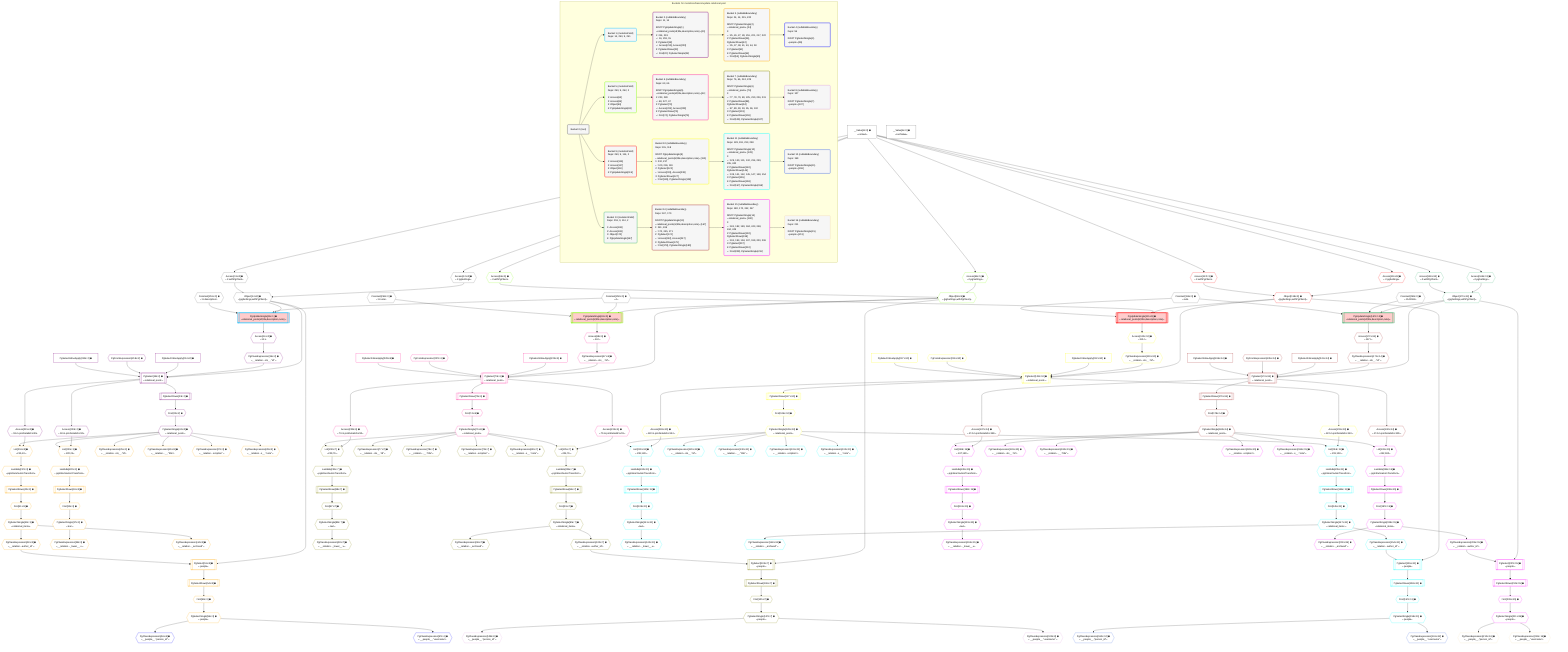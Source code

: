 %%{init: {'themeVariables': { 'fontSize': '12px'}}}%%
graph TD
    classDef path fill:#eee,stroke:#000,color:#000
    classDef plan fill:#fff,stroke-width:1px,color:#000
    classDef itemplan fill:#fff,stroke-width:2px,color:#000
    classDef unbatchedplan fill:#dff,stroke-width:1px,color:#000
    classDef sideeffectplan fill:#fcc,stroke-width:2px,color:#000
    classDef bucket fill:#f6f6f6,color:#000,stroke-width:2px,text-align:left


    %% plan dependencies
    Object14{{"Object[14∈0] ➊<br />ᐸ{pgSettings,withPgClient}ᐳ"}}:::plan
    Access12{{"Access[12∈0] ➊<br />ᐸ2.pgSettingsᐳ"}}:::plan
    Access13{{"Access[13∈0] ➊<br />ᐸ2.withPgClientᐳ"}}:::plan
    Access12 & Access13 --> Object14
    __Value2["__Value[2∈0] ➊<br />ᐸcontextᐳ"]:::plan
    __Value2 --> Access12
    __Value2 --> Access13
    __Value4["__Value[4∈0] ➊<br />ᐸrootValueᐳ"]:::plan
    Constant114{{"Constant[114∈0] ➊<br />ᐸnullᐳ"}}:::plan
    Constant250{{"Constant[250∈0] ➊<br />ᐸ4ᐳ"}}:::plan
    Constant251{{"Constant[251∈0] ➊<br />ᐸ'A description'ᐳ"}}:::plan
    Constant252{{"Constant[252∈0] ➊<br />ᐸ'A note'ᐳ"}}:::plan
    Constant253{{"Constant[253∈0] ➊<br />ᐸ3141592ᐳ"}}:::plan
    PgUpdateSingle11[["PgUpdateSingle[11∈1] ➊<br />ᐸrelational_posts(id;title,description,note)ᐳ"]]:::sideeffectplan
    Object14 & Constant250 & Constant251 --> PgUpdateSingle11
    PgSelect18[["PgSelect[18∈2] ➊<br />ᐸrelational_postsᐳ"]]:::plan
    PgClassExpression15{{"PgClassExpression[15∈2] ➊<br />ᐸ__relation...sts__.”id”ᐳ"}}:::plan
    PgSelectInlineApply214["PgSelectInlineApply[214∈2] ➊"]:::plan
    PgFromExpression218{{"PgFromExpression[218∈2] ➊"}}:::plan
    PgSelectInlineApply219["PgSelectInlineApply[219∈2] ➊"]:::plan
    Object14 & PgClassExpression15 & PgSelectInlineApply214 & PgFromExpression218 & PgSelectInlineApply219 --> PgSelect18
    Access16{{"Access[16∈2] ➊<br />ᐸ11.tᐳ"}}:::plan
    Access16 --> PgClassExpression15
    PgUpdateSingle11 --> Access16
    First22{{"First[22∈2] ➊"}}:::plan
    PgSelectRows23[["PgSelectRows[23∈2] ➊"]]:::plan
    PgSelectRows23 --> First22
    PgSelect18 --> PgSelectRows23
    PgSelectSingle24{{"PgSelectSingle[24∈2] ➊<br />ᐸrelational_postsᐳ"}}:::plan
    First22 --> PgSelectSingle24
    Access215{{"Access[215∈2] ➊<br />ᐸ18.m.joinDetailsFor39ᐳ"}}:::plan
    PgSelect18 --> Access215
    Access220{{"Access[220∈2] ➊<br />ᐸ18.m.joinDetailsFor30ᐳ"}}:::plan
    PgSelect18 --> Access220
    PgSelect51[["PgSelect[51∈3] ➊<br />ᐸpeopleᐳ"]]:::plan
    PgClassExpression50{{"PgClassExpression[50∈3] ➊<br />ᐸ__relation...author_id”ᐳ"}}:::plan
    Object14 & PgClassExpression50 --> PgSelect51
    List216{{"List[216∈3] ➊<br />ᐸ215,24ᐳ"}}:::plan
    Access215 & PgSelectSingle24 --> List216
    List221{{"List[221∈3] ➊<br />ᐸ220,24ᐳ"}}:::plan
    Access220 & PgSelectSingle24 --> List221
    PgClassExpression25{{"PgClassExpression[25∈3] ➊<br />ᐸ__relation...sts__.”id”ᐳ"}}:::plan
    PgSelectSingle24 --> PgClassExpression25
    PgClassExpression26{{"PgClassExpression[26∈3] ➊<br />ᐸ__relation...__.”title”ᐳ"}}:::plan
    PgSelectSingle24 --> PgClassExpression26
    PgClassExpression27{{"PgClassExpression[27∈3] ➊<br />ᐸ__relation...scription”ᐳ"}}:::plan
    PgSelectSingle24 --> PgClassExpression27
    PgClassExpression28{{"PgClassExpression[28∈3] ➊<br />ᐸ__relation...s__.”note”ᐳ"}}:::plan
    PgSelectSingle24 --> PgClassExpression28
    First35{{"First[35∈3] ➊"}}:::plan
    PgSelectRows36[["PgSelectRows[36∈3] ➊"]]:::plan
    PgSelectRows36 --> First35
    Lambda222{{"Lambda[222∈3] ➊<br />ᐸpgInlineViaJoinTransformᐳ"}}:::plan
    Lambda222 --> PgSelectRows36
    PgSelectSingle37{{"PgSelectSingle[37∈3] ➊<br />ᐸtextᐳ"}}:::plan
    First35 --> PgSelectSingle37
    PgClassExpression38{{"PgClassExpression[38∈3] ➊<br />ᐸ__relation..._lower__.vᐳ"}}:::plan
    PgSelectSingle37 --> PgClassExpression38
    First41{{"First[41∈3] ➊"}}:::plan
    PgSelectRows42[["PgSelectRows[42∈3] ➊"]]:::plan
    PgSelectRows42 --> First41
    Lambda217{{"Lambda[217∈3] ➊<br />ᐸpgInlineViaJoinTransformᐳ"}}:::plan
    Lambda217 --> PgSelectRows42
    PgSelectSingle43{{"PgSelectSingle[43∈3] ➊<br />ᐸrelational_itemsᐳ"}}:::plan
    First41 --> PgSelectSingle43
    PgClassExpression44{{"PgClassExpression[44∈3] ➊<br />ᐸ__relation..._archived”ᐳ"}}:::plan
    PgSelectSingle43 --> PgClassExpression44
    PgSelectSingle43 --> PgClassExpression50
    First53{{"First[53∈3] ➊"}}:::plan
    PgSelectRows54[["PgSelectRows[54∈3] ➊"]]:::plan
    PgSelectRows54 --> First53
    PgSelect51 --> PgSelectRows54
    PgSelectSingle55{{"PgSelectSingle[55∈3] ➊<br />ᐸpeopleᐳ"}}:::plan
    First53 --> PgSelectSingle55
    List216 --> Lambda217
    List221 --> Lambda222
    PgClassExpression56{{"PgClassExpression[56∈4] ➊<br />ᐸ__people__.”person_id”ᐳ"}}:::plan
    PgSelectSingle55 --> PgClassExpression56
    PgClassExpression57{{"PgClassExpression[57∈4] ➊<br />ᐸ__people__.”username”ᐳ"}}:::plan
    PgSelectSingle55 --> PgClassExpression57
    PgUpdateSingle63[["PgUpdateSingle[63∈5] ➊<br />ᐸrelational_posts(id;title,description,note)ᐳ"]]:::sideeffectplan
    Object66{{"Object[66∈5] ➊<br />ᐸ{pgSettings,withPgClient}ᐳ"}}:::plan
    Object66 & Constant250 & Constant252 --> PgUpdateSingle63
    Access64{{"Access[64∈5] ➊<br />ᐸ2.pgSettingsᐳ"}}:::plan
    Access65{{"Access[65∈5] ➊<br />ᐸ2.withPgClientᐳ"}}:::plan
    Access64 & Access65 --> Object66
    __Value2 --> Access64
    __Value2 --> Access65
    PgSelect70[["PgSelect[70∈6] ➊<br />ᐸrelational_postsᐳ"]]:::plan
    PgClassExpression67{{"PgClassExpression[67∈6] ➊<br />ᐸ__relation...sts__.”id”ᐳ"}}:::plan
    PgSelectInlineApply223["PgSelectInlineApply[223∈6] ➊"]:::plan
    PgFromExpression227{{"PgFromExpression[227∈6] ➊"}}:::plan
    PgSelectInlineApply228["PgSelectInlineApply[228∈6] ➊"]:::plan
    Object66 & PgClassExpression67 & PgSelectInlineApply223 & PgFromExpression227 & PgSelectInlineApply228 --> PgSelect70
    Access68{{"Access[68∈6] ➊<br />ᐸ63.tᐳ"}}:::plan
    Access68 --> PgClassExpression67
    PgUpdateSingle63 --> Access68
    First74{{"First[74∈6] ➊"}}:::plan
    PgSelectRows75[["PgSelectRows[75∈6] ➊"]]:::plan
    PgSelectRows75 --> First74
    PgSelect70 --> PgSelectRows75
    PgSelectSingle76{{"PgSelectSingle[76∈6] ➊<br />ᐸrelational_postsᐳ"}}:::plan
    First74 --> PgSelectSingle76
    Access224{{"Access[224∈6] ➊<br />ᐸ70.m.joinDetailsFor91ᐳ"}}:::plan
    PgSelect70 --> Access224
    Access229{{"Access[229∈6] ➊<br />ᐸ70.m.joinDetailsFor82ᐳ"}}:::plan
    PgSelect70 --> Access229
    PgSelect103[["PgSelect[103∈7] ➊<br />ᐸpeopleᐳ"]]:::plan
    PgClassExpression102{{"PgClassExpression[102∈7] ➊<br />ᐸ__relation...author_id”ᐳ"}}:::plan
    Object66 & PgClassExpression102 --> PgSelect103
    List225{{"List[225∈7] ➊<br />ᐸ224,76ᐳ"}}:::plan
    Access224 & PgSelectSingle76 --> List225
    List230{{"List[230∈7] ➊<br />ᐸ229,76ᐳ"}}:::plan
    Access229 & PgSelectSingle76 --> List230
    PgClassExpression77{{"PgClassExpression[77∈7] ➊<br />ᐸ__relation...sts__.”id”ᐳ"}}:::plan
    PgSelectSingle76 --> PgClassExpression77
    PgClassExpression78{{"PgClassExpression[78∈7] ➊<br />ᐸ__relation...__.”title”ᐳ"}}:::plan
    PgSelectSingle76 --> PgClassExpression78
    PgClassExpression79{{"PgClassExpression[79∈7] ➊<br />ᐸ__relation...scription”ᐳ"}}:::plan
    PgSelectSingle76 --> PgClassExpression79
    PgClassExpression80{{"PgClassExpression[80∈7] ➊<br />ᐸ__relation...s__.”note”ᐳ"}}:::plan
    PgSelectSingle76 --> PgClassExpression80
    First87{{"First[87∈7] ➊"}}:::plan
    PgSelectRows88[["PgSelectRows[88∈7] ➊"]]:::plan
    PgSelectRows88 --> First87
    Lambda231{{"Lambda[231∈7] ➊<br />ᐸpgInlineViaJoinTransformᐳ"}}:::plan
    Lambda231 --> PgSelectRows88
    PgSelectSingle89{{"PgSelectSingle[89∈7] ➊<br />ᐸtextᐳ"}}:::plan
    First87 --> PgSelectSingle89
    PgClassExpression90{{"PgClassExpression[90∈7] ➊<br />ᐸ__relation..._lower__.vᐳ"}}:::plan
    PgSelectSingle89 --> PgClassExpression90
    First93{{"First[93∈7] ➊"}}:::plan
    PgSelectRows94[["PgSelectRows[94∈7] ➊"]]:::plan
    PgSelectRows94 --> First93
    Lambda226{{"Lambda[226∈7] ➊<br />ᐸpgInlineViaJoinTransformᐳ"}}:::plan
    Lambda226 --> PgSelectRows94
    PgSelectSingle95{{"PgSelectSingle[95∈7] ➊<br />ᐸrelational_itemsᐳ"}}:::plan
    First93 --> PgSelectSingle95
    PgClassExpression96{{"PgClassExpression[96∈7] ➊<br />ᐸ__relation..._archived”ᐳ"}}:::plan
    PgSelectSingle95 --> PgClassExpression96
    PgSelectSingle95 --> PgClassExpression102
    First105{{"First[105∈7] ➊"}}:::plan
    PgSelectRows106[["PgSelectRows[106∈7] ➊"]]:::plan
    PgSelectRows106 --> First105
    PgSelect103 --> PgSelectRows106
    PgSelectSingle107{{"PgSelectSingle[107∈7] ➊<br />ᐸpeopleᐳ"}}:::plan
    First105 --> PgSelectSingle107
    List225 --> Lambda226
    List230 --> Lambda231
    PgClassExpression108{{"PgClassExpression[108∈8] ➊<br />ᐸ__people__.”person_id”ᐳ"}}:::plan
    PgSelectSingle107 --> PgClassExpression108
    PgClassExpression109{{"PgClassExpression[109∈8] ➊<br />ᐸ__people__.”username”ᐳ"}}:::plan
    PgSelectSingle107 --> PgClassExpression109
    PgUpdateSingle115[["PgUpdateSingle[115∈9] ➊<br />ᐸrelational_posts(id;title,description,note)ᐳ"]]:::sideeffectplan
    Object118{{"Object[118∈9] ➊<br />ᐸ{pgSettings,withPgClient}ᐳ"}}:::plan
    Object118 & Constant250 & Constant114 --> PgUpdateSingle115
    Access116{{"Access[116∈9] ➊<br />ᐸ2.pgSettingsᐳ"}}:::plan
    Access117{{"Access[117∈9] ➊<br />ᐸ2.withPgClientᐳ"}}:::plan
    Access116 & Access117 --> Object118
    __Value2 --> Access116
    __Value2 --> Access117
    PgSelect122[["PgSelect[122∈10] ➊<br />ᐸrelational_postsᐳ"]]:::plan
    PgClassExpression119{{"PgClassExpression[119∈10] ➊<br />ᐸ__relation...sts__.”id”ᐳ"}}:::plan
    PgSelectInlineApply232["PgSelectInlineApply[232∈10] ➊"]:::plan
    PgFromExpression236{{"PgFromExpression[236∈10] ➊"}}:::plan
    PgSelectInlineApply237["PgSelectInlineApply[237∈10] ➊"]:::plan
    Object118 & PgClassExpression119 & PgSelectInlineApply232 & PgFromExpression236 & PgSelectInlineApply237 --> PgSelect122
    Access120{{"Access[120∈10] ➊<br />ᐸ115.tᐳ"}}:::plan
    Access120 --> PgClassExpression119
    PgUpdateSingle115 --> Access120
    First126{{"First[126∈10] ➊"}}:::plan
    PgSelectRows127[["PgSelectRows[127∈10] ➊"]]:::plan
    PgSelectRows127 --> First126
    PgSelect122 --> PgSelectRows127
    PgSelectSingle128{{"PgSelectSingle[128∈10] ➊<br />ᐸrelational_postsᐳ"}}:::plan
    First126 --> PgSelectSingle128
    Access233{{"Access[233∈10] ➊<br />ᐸ122.m.joinDetailsFor143ᐳ"}}:::plan
    PgSelect122 --> Access233
    Access238{{"Access[238∈10] ➊<br />ᐸ122.m.joinDetailsFor134ᐳ"}}:::plan
    PgSelect122 --> Access238
    PgSelect155[["PgSelect[155∈11] ➊<br />ᐸpeopleᐳ"]]:::plan
    PgClassExpression154{{"PgClassExpression[154∈11] ➊<br />ᐸ__relation...author_id”ᐳ"}}:::plan
    Object118 & PgClassExpression154 --> PgSelect155
    List234{{"List[234∈11] ➊<br />ᐸ233,128ᐳ"}}:::plan
    Access233 & PgSelectSingle128 --> List234
    List239{{"List[239∈11] ➊<br />ᐸ238,128ᐳ"}}:::plan
    Access238 & PgSelectSingle128 --> List239
    PgClassExpression129{{"PgClassExpression[129∈11] ➊<br />ᐸ__relation...sts__.”id”ᐳ"}}:::plan
    PgSelectSingle128 --> PgClassExpression129
    PgClassExpression130{{"PgClassExpression[130∈11] ➊<br />ᐸ__relation...__.”title”ᐳ"}}:::plan
    PgSelectSingle128 --> PgClassExpression130
    PgClassExpression131{{"PgClassExpression[131∈11] ➊<br />ᐸ__relation...scription”ᐳ"}}:::plan
    PgSelectSingle128 --> PgClassExpression131
    PgClassExpression132{{"PgClassExpression[132∈11] ➊<br />ᐸ__relation...s__.”note”ᐳ"}}:::plan
    PgSelectSingle128 --> PgClassExpression132
    First139{{"First[139∈11] ➊"}}:::plan
    PgSelectRows140[["PgSelectRows[140∈11] ➊"]]:::plan
    PgSelectRows140 --> First139
    Lambda240{{"Lambda[240∈11] ➊<br />ᐸpgInlineViaJoinTransformᐳ"}}:::plan
    Lambda240 --> PgSelectRows140
    PgSelectSingle141{{"PgSelectSingle[141∈11] ➊<br />ᐸtextᐳ"}}:::plan
    First139 --> PgSelectSingle141
    PgClassExpression142{{"PgClassExpression[142∈11] ➊<br />ᐸ__relation..._lower__.vᐳ"}}:::plan
    PgSelectSingle141 --> PgClassExpression142
    First145{{"First[145∈11] ➊"}}:::plan
    PgSelectRows146[["PgSelectRows[146∈11] ➊"]]:::plan
    PgSelectRows146 --> First145
    Lambda235{{"Lambda[235∈11] ➊<br />ᐸpgInlineViaJoinTransformᐳ"}}:::plan
    Lambda235 --> PgSelectRows146
    PgSelectSingle147{{"PgSelectSingle[147∈11] ➊<br />ᐸrelational_itemsᐳ"}}:::plan
    First145 --> PgSelectSingle147
    PgClassExpression148{{"PgClassExpression[148∈11] ➊<br />ᐸ__relation..._archived”ᐳ"}}:::plan
    PgSelectSingle147 --> PgClassExpression148
    PgSelectSingle147 --> PgClassExpression154
    First157{{"First[157∈11] ➊"}}:::plan
    PgSelectRows158[["PgSelectRows[158∈11] ➊"]]:::plan
    PgSelectRows158 --> First157
    PgSelect155 --> PgSelectRows158
    PgSelectSingle159{{"PgSelectSingle[159∈11] ➊<br />ᐸpeopleᐳ"}}:::plan
    First157 --> PgSelectSingle159
    List234 --> Lambda235
    List239 --> Lambda240
    PgClassExpression160{{"PgClassExpression[160∈12] ➊<br />ᐸ__people__.”person_id”ᐳ"}}:::plan
    PgSelectSingle159 --> PgClassExpression160
    PgClassExpression161{{"PgClassExpression[161∈12] ➊<br />ᐸ__people__.”username”ᐳ"}}:::plan
    PgSelectSingle159 --> PgClassExpression161
    PgUpdateSingle167[["PgUpdateSingle[167∈13] ➊<br />ᐸrelational_posts(id;title,description,note)ᐳ"]]:::sideeffectplan
    Object170{{"Object[170∈13] ➊<br />ᐸ{pgSettings,withPgClient}ᐳ"}}:::plan
    Object170 & Constant253 & Constant114 --> PgUpdateSingle167
    Access168{{"Access[168∈13] ➊<br />ᐸ2.pgSettingsᐳ"}}:::plan
    Access169{{"Access[169∈13] ➊<br />ᐸ2.withPgClientᐳ"}}:::plan
    Access168 & Access169 --> Object170
    __Value2 --> Access168
    __Value2 --> Access169
    PgSelect174[["PgSelect[174∈14] ➊<br />ᐸrelational_postsᐳ"]]:::plan
    PgClassExpression171{{"PgClassExpression[171∈14] ➊<br />ᐸ__relation...sts__.”id”ᐳ"}}:::plan
    PgSelectInlineApply241["PgSelectInlineApply[241∈14] ➊"]:::plan
    PgFromExpression245{{"PgFromExpression[245∈14] ➊"}}:::plan
    PgSelectInlineApply246["PgSelectInlineApply[246∈14] ➊"]:::plan
    Object170 & PgClassExpression171 & PgSelectInlineApply241 & PgFromExpression245 & PgSelectInlineApply246 --> PgSelect174
    Access172{{"Access[172∈14] ➊<br />ᐸ167.tᐳ"}}:::plan
    Access172 --> PgClassExpression171
    PgUpdateSingle167 --> Access172
    First178{{"First[178∈14] ➊"}}:::plan
    PgSelectRows179[["PgSelectRows[179∈14] ➊"]]:::plan
    PgSelectRows179 --> First178
    PgSelect174 --> PgSelectRows179
    PgSelectSingle180{{"PgSelectSingle[180∈14] ➊<br />ᐸrelational_postsᐳ"}}:::plan
    First178 --> PgSelectSingle180
    Access242{{"Access[242∈14] ➊<br />ᐸ174.m.joinDetailsFor195ᐳ"}}:::plan
    PgSelect174 --> Access242
    Access247{{"Access[247∈14] ➊<br />ᐸ174.m.joinDetailsFor186ᐳ"}}:::plan
    PgSelect174 --> Access247
    PgSelect207[["PgSelect[207∈15] ➊<br />ᐸpeopleᐳ"]]:::plan
    PgClassExpression206{{"PgClassExpression[206∈15] ➊<br />ᐸ__relation...author_id”ᐳ"}}:::plan
    Object170 & PgClassExpression206 --> PgSelect207
    List243{{"List[243∈15] ➊<br />ᐸ242,180ᐳ"}}:::plan
    Access242 & PgSelectSingle180 --> List243
    List248{{"List[248∈15] ➊<br />ᐸ247,180ᐳ"}}:::plan
    Access247 & PgSelectSingle180 --> List248
    PgClassExpression181{{"PgClassExpression[181∈15] ➊<br />ᐸ__relation...sts__.”id”ᐳ"}}:::plan
    PgSelectSingle180 --> PgClassExpression181
    PgClassExpression182{{"PgClassExpression[182∈15] ➊<br />ᐸ__relation...__.”title”ᐳ"}}:::plan
    PgSelectSingle180 --> PgClassExpression182
    PgClassExpression183{{"PgClassExpression[183∈15] ➊<br />ᐸ__relation...scription”ᐳ"}}:::plan
    PgSelectSingle180 --> PgClassExpression183
    PgClassExpression184{{"PgClassExpression[184∈15] ➊<br />ᐸ__relation...s__.”note”ᐳ"}}:::plan
    PgSelectSingle180 --> PgClassExpression184
    First191{{"First[191∈15] ➊"}}:::plan
    PgSelectRows192[["PgSelectRows[192∈15] ➊"]]:::plan
    PgSelectRows192 --> First191
    Lambda249{{"Lambda[249∈15] ➊<br />ᐸpgInlineViaJoinTransformᐳ"}}:::plan
    Lambda249 --> PgSelectRows192
    PgSelectSingle193{{"PgSelectSingle[193∈15] ➊<br />ᐸtextᐳ"}}:::plan
    First191 --> PgSelectSingle193
    PgClassExpression194{{"PgClassExpression[194∈15] ➊<br />ᐸ__relation..._lower__.vᐳ"}}:::plan
    PgSelectSingle193 --> PgClassExpression194
    First197{{"First[197∈15] ➊"}}:::plan
    PgSelectRows198[["PgSelectRows[198∈15] ➊"]]:::plan
    PgSelectRows198 --> First197
    Lambda244{{"Lambda[244∈15] ➊<br />ᐸpgInlineViaJoinTransformᐳ"}}:::plan
    Lambda244 --> PgSelectRows198
    PgSelectSingle199{{"PgSelectSingle[199∈15] ➊<br />ᐸrelational_itemsᐳ"}}:::plan
    First197 --> PgSelectSingle199
    PgClassExpression200{{"PgClassExpression[200∈15] ➊<br />ᐸ__relation..._archived”ᐳ"}}:::plan
    PgSelectSingle199 --> PgClassExpression200
    PgSelectSingle199 --> PgClassExpression206
    First209{{"First[209∈15] ➊"}}:::plan
    PgSelectRows210[["PgSelectRows[210∈15] ➊"]]:::plan
    PgSelectRows210 --> First209
    PgSelect207 --> PgSelectRows210
    PgSelectSingle211{{"PgSelectSingle[211∈15] ➊<br />ᐸpeopleᐳ"}}:::plan
    First209 --> PgSelectSingle211
    List243 --> Lambda244
    List248 --> Lambda249
    PgClassExpression212{{"PgClassExpression[212∈16] ➊<br />ᐸ__people__.”person_id”ᐳ"}}:::plan
    PgSelectSingle211 --> PgClassExpression212
    PgClassExpression213{{"PgClassExpression[213∈16] ➊<br />ᐸ__people__.”username”ᐳ"}}:::plan
    PgSelectSingle211 --> PgClassExpression213

    %% define steps

    subgraph "Buckets for mutations/basics/update-relational-post"
    Bucket0("Bucket 0 (root)"):::bucket
    classDef bucket0 stroke:#696969
    class Bucket0,__Value2,__Value4,Access12,Access13,Object14,Constant114,Constant250,Constant251,Constant252,Constant253 bucket0
    Bucket1("Bucket 1 (mutationField)<br />Deps: 14, 250, 9, 251"):::bucket
    classDef bucket1 stroke:#00bfff
    class Bucket1,PgUpdateSingle11 bucket1
    Bucket2("Bucket 2 (nullableBoundary)<br />Deps: 11, 14<br /><br />ROOT PgUpdateSingle{1}ᐸrelational_posts(id;title,description,note)ᐳ[11]<br />1: 214, 219<br />ᐳ: 16, 218, 15<br />2: PgSelect[18]<br />ᐳ: Access[215], Access[220]<br />3: PgSelectRows[23]<br />ᐳ: First[22], PgSelectSingle[24]"):::bucket
    classDef bucket2 stroke:#7f007f
    class Bucket2,PgClassExpression15,Access16,PgSelect18,First22,PgSelectRows23,PgSelectSingle24,PgSelectInlineApply214,Access215,PgFromExpression218,PgSelectInlineApply219,Access220 bucket2
    Bucket3("Bucket 3 (nullableBoundary)<br />Deps: 24, 14, 215, 220<br /><br />ROOT PgSelectSingle{2}ᐸrelational_postsᐳ[24]<br />1: <br />ᐳ: 25, 26, 27, 28, 216, 221, 217, 222<br />2: PgSelectRows[36], PgSelectRows[42]<br />ᐳ: 35, 37, 38, 41, 43, 44, 50<br />3: PgSelect[51]<br />4: PgSelectRows[54]<br />ᐳ: First[53], PgSelectSingle[55]"):::bucket
    classDef bucket3 stroke:#ffa500
    class Bucket3,PgClassExpression25,PgClassExpression26,PgClassExpression27,PgClassExpression28,First35,PgSelectRows36,PgSelectSingle37,PgClassExpression38,First41,PgSelectRows42,PgSelectSingle43,PgClassExpression44,PgClassExpression50,PgSelect51,First53,PgSelectRows54,PgSelectSingle55,List216,Lambda217,List221,Lambda222 bucket3
    Bucket4("Bucket 4 (nullableBoundary)<br />Deps: 55<br /><br />ROOT PgSelectSingle{3}ᐸpeopleᐳ[55]"):::bucket
    classDef bucket4 stroke:#0000ff
    class Bucket4,PgClassExpression56,PgClassExpression57 bucket4
    Bucket5("Bucket 5 (mutationField)<br />Deps: 250, 9, 252, 2<br /><br />1: Access[64]<br />2: Access[65]<br />3: Object[66]<br />4: PgUpdateSingle[63]"):::bucket
    classDef bucket5 stroke:#7fff00
    class Bucket5,PgUpdateSingle63,Access64,Access65,Object66 bucket5
    Bucket6("Bucket 6 (nullableBoundary)<br />Deps: 63, 66<br /><br />ROOT PgUpdateSingle{5}ᐸrelational_posts(id;title,description,note)ᐳ[63]<br />1: 223, 228<br />ᐳ: 68, 227, 67<br />2: PgSelect[70]<br />ᐳ: Access[224], Access[229]<br />3: PgSelectRows[75]<br />ᐳ: First[74], PgSelectSingle[76]"):::bucket
    classDef bucket6 stroke:#ff1493
    class Bucket6,PgClassExpression67,Access68,PgSelect70,First74,PgSelectRows75,PgSelectSingle76,PgSelectInlineApply223,Access224,PgFromExpression227,PgSelectInlineApply228,Access229 bucket6
    Bucket7("Bucket 7 (nullableBoundary)<br />Deps: 76, 66, 224, 229<br /><br />ROOT PgSelectSingle{6}ᐸrelational_postsᐳ[76]<br />1: <br />ᐳ: 77, 78, 79, 80, 225, 230, 226, 231<br />2: PgSelectRows[88], PgSelectRows[94]<br />ᐳ: 87, 89, 90, 93, 95, 96, 102<br />3: PgSelect[103]<br />4: PgSelectRows[106]<br />ᐳ: First[105], PgSelectSingle[107]"):::bucket
    classDef bucket7 stroke:#808000
    class Bucket7,PgClassExpression77,PgClassExpression78,PgClassExpression79,PgClassExpression80,First87,PgSelectRows88,PgSelectSingle89,PgClassExpression90,First93,PgSelectRows94,PgSelectSingle95,PgClassExpression96,PgClassExpression102,PgSelect103,First105,PgSelectRows106,PgSelectSingle107,List225,Lambda226,List230,Lambda231 bucket7
    Bucket8("Bucket 8 (nullableBoundary)<br />Deps: 107<br /><br />ROOT PgSelectSingle{7}ᐸpeopleᐳ[107]"):::bucket
    classDef bucket8 stroke:#dda0dd
    class Bucket8,PgClassExpression108,PgClassExpression109 bucket8
    Bucket9("Bucket 9 (mutationField)<br />Deps: 250, 9, 114, 2<br /><br />1: Access[116]<br />2: Access[117]<br />3: Object[118]<br />4: PgUpdateSingle[115]"):::bucket
    classDef bucket9 stroke:#ff0000
    class Bucket9,PgUpdateSingle115,Access116,Access117,Object118 bucket9
    Bucket10("Bucket 10 (nullableBoundary)<br />Deps: 115, 118<br /><br />ROOT PgUpdateSingle{9}ᐸrelational_posts(id;title,description,note)ᐳ[115]<br />1: 232, 237<br />ᐳ: 120, 236, 119<br />2: PgSelect[122]<br />ᐳ: Access[233], Access[238]<br />3: PgSelectRows[127]<br />ᐳ: First[126], PgSelectSingle[128]"):::bucket
    classDef bucket10 stroke:#ffff00
    class Bucket10,PgClassExpression119,Access120,PgSelect122,First126,PgSelectRows127,PgSelectSingle128,PgSelectInlineApply232,Access233,PgFromExpression236,PgSelectInlineApply237,Access238 bucket10
    Bucket11("Bucket 11 (nullableBoundary)<br />Deps: 128, 118, 233, 238<br /><br />ROOT PgSelectSingle{10}ᐸrelational_postsᐳ[128]<br />1: <br />ᐳ: 129, 130, 131, 132, 234, 239, 235, 240<br />2: PgSelectRows[140], PgSelectRows[146]<br />ᐳ: 139, 141, 142, 145, 147, 148, 154<br />3: PgSelect[155]<br />4: PgSelectRows[158]<br />ᐳ: First[157], PgSelectSingle[159]"):::bucket
    classDef bucket11 stroke:#00ffff
    class Bucket11,PgClassExpression129,PgClassExpression130,PgClassExpression131,PgClassExpression132,First139,PgSelectRows140,PgSelectSingle141,PgClassExpression142,First145,PgSelectRows146,PgSelectSingle147,PgClassExpression148,PgClassExpression154,PgSelect155,First157,PgSelectRows158,PgSelectSingle159,List234,Lambda235,List239,Lambda240 bucket11
    Bucket12("Bucket 12 (nullableBoundary)<br />Deps: 159<br /><br />ROOT PgSelectSingle{11}ᐸpeopleᐳ[159]"):::bucket
    classDef bucket12 stroke:#4169e1
    class Bucket12,PgClassExpression160,PgClassExpression161 bucket12
    Bucket13("Bucket 13 (mutationField)<br />Deps: 253, 9, 114, 2<br /><br />1: Access[168]<br />2: Access[169]<br />3: Object[170]<br />4: PgUpdateSingle[167]"):::bucket
    classDef bucket13 stroke:#3cb371
    class Bucket13,PgUpdateSingle167,Access168,Access169,Object170 bucket13
    Bucket14("Bucket 14 (nullableBoundary)<br />Deps: 167, 170<br /><br />ROOT PgUpdateSingle{13}ᐸrelational_posts(id;title,description,note)ᐳ[167]<br />1: 241, 246<br />ᐳ: 172, 245, 171<br />2: PgSelect[174]<br />ᐳ: Access[242], Access[247]<br />3: PgSelectRows[179]<br />ᐳ: First[178], PgSelectSingle[180]"):::bucket
    classDef bucket14 stroke:#a52a2a
    class Bucket14,PgClassExpression171,Access172,PgSelect174,First178,PgSelectRows179,PgSelectSingle180,PgSelectInlineApply241,Access242,PgFromExpression245,PgSelectInlineApply246,Access247 bucket14
    Bucket15("Bucket 15 (nullableBoundary)<br />Deps: 180, 170, 242, 247<br /><br />ROOT PgSelectSingle{14}ᐸrelational_postsᐳ[180]<br />1: <br />ᐳ: 181, 182, 183, 184, 243, 248, 244, 249<br />2: PgSelectRows[192], PgSelectRows[198]<br />ᐳ: 191, 193, 194, 197, 199, 200, 206<br />3: PgSelect[207]<br />4: PgSelectRows[210]<br />ᐳ: First[209], PgSelectSingle[211]"):::bucket
    classDef bucket15 stroke:#ff00ff
    class Bucket15,PgClassExpression181,PgClassExpression182,PgClassExpression183,PgClassExpression184,First191,PgSelectRows192,PgSelectSingle193,PgClassExpression194,First197,PgSelectRows198,PgSelectSingle199,PgClassExpression200,PgClassExpression206,PgSelect207,First209,PgSelectRows210,PgSelectSingle211,List243,Lambda244,List248,Lambda249 bucket15
    Bucket16("Bucket 16 (nullableBoundary)<br />Deps: 211<br /><br />ROOT PgSelectSingle{15}ᐸpeopleᐳ[211]"):::bucket
    classDef bucket16 stroke:#f5deb3
    class Bucket16,PgClassExpression212,PgClassExpression213 bucket16
    Bucket0 --> Bucket1 & Bucket5 & Bucket9 & Bucket13
    Bucket1 --> Bucket2
    Bucket2 --> Bucket3
    Bucket3 --> Bucket4
    Bucket5 --> Bucket6
    Bucket6 --> Bucket7
    Bucket7 --> Bucket8
    Bucket9 --> Bucket10
    Bucket10 --> Bucket11
    Bucket11 --> Bucket12
    Bucket13 --> Bucket14
    Bucket14 --> Bucket15
    Bucket15 --> Bucket16
    end